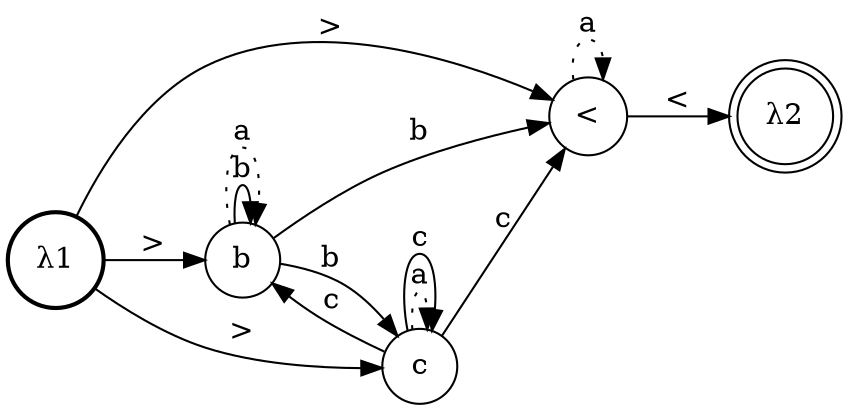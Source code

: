 digraph G {
rankdir=LR;
0 [style=solid, shape=circle, label="<"]
1 [style=solid, shape=circle, label="b"]
2 [style=solid, shape=circle, label="c"]
3 [style=bold, shape=circle, label="λ1"]
4 [style=solid, shape=doublecircle, label="λ2"]
3 -> 1 [style=solid, label=">"]
1 -> 0 [style=solid, label="b"]
2 -> 2 [style=dotted, label="a"]
2 -> 1 [style=solid, label="c"]
0 -> 0 [style=dotted, label="a"]
0 -> 4 [style=solid, label="<"]
1 -> 1 [style=solid, label="b"]
3 -> 2 [style=solid, label=">"]
1 -> 1 [style=dotted, label="a"]
1 -> 2 [style=solid, label="b"]
2 -> 0 [style=solid, label="c"]
3 -> 0 [style=solid, label=">"]
2 -> 2 [style=solid, label="c"]
}
